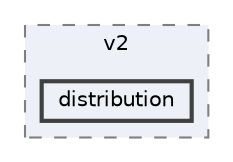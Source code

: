 digraph "distribution"
{
 // LATEX_PDF_SIZE
  bgcolor="transparent";
  edge [fontname=Helvetica,fontsize=10,labelfontname=Helvetica,labelfontsize=10];
  node [fontname=Helvetica,fontsize=10,shape=box,height=0.2,width=0.4];
  compound=true
  subgraph clusterdir_dec4cdd6a67a47797f1d2c3284dcdd9a {
    graph [ bgcolor="#edf0f7", pencolor="grey50", label="v2", fontname=Helvetica,fontsize=10 style="filled,dashed", URL="dir_dec4cdd6a67a47797f1d2c3284dcdd9a.html",tooltip=""]
  dir_4c9fb1b39ad2bcb0893e56bee225ac37 [label="distribution", fillcolor="#edf0f7", color="grey25", style="filled,bold", URL="dir_4c9fb1b39ad2bcb0893e56bee225ac37.html",tooltip=""];
  }
}
